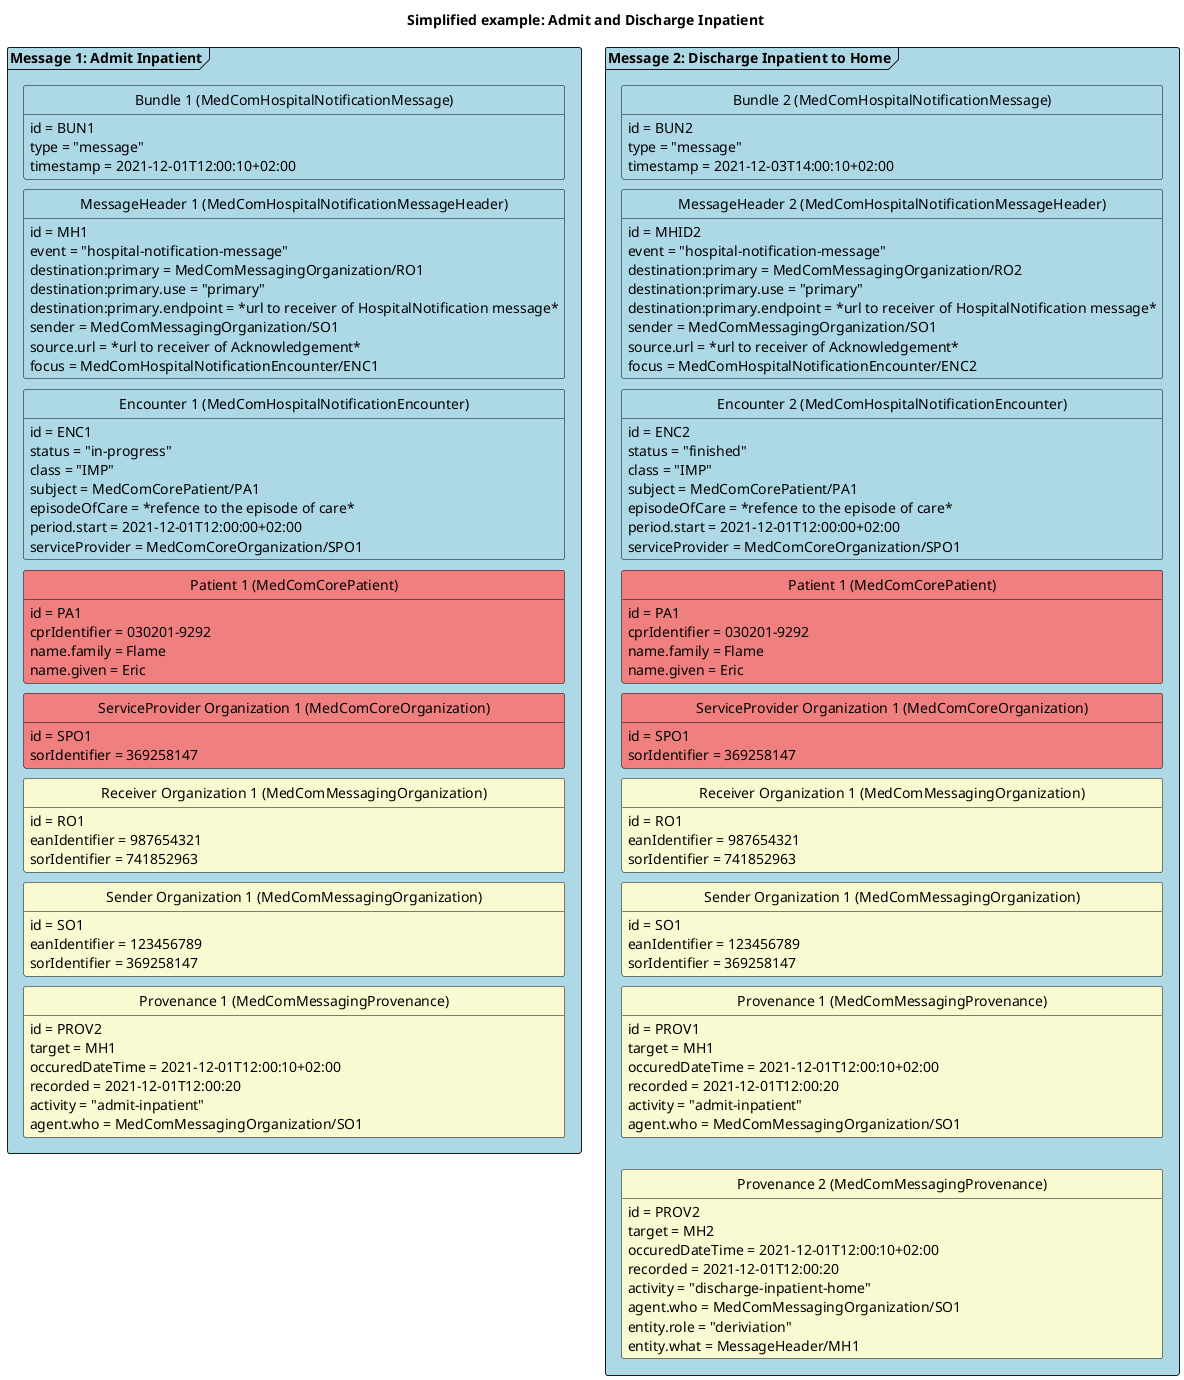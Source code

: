 @startuml HNAdmitFinish

'layout
skinparam class {
    BackgroundColor White
    BorderColor Black
    ArrowColor Black
  }
hide circle
hide empty members
skinparam SameClassWidth true
skinparam Ranksep 10


'title
title Simplified example: Admit and Discharge Inpatient

'Message 1: Admit inpatient
package "Message 1: Admit Inpatient" as admit <<Frame>> #LightBlue{
    class "Bundle 1 (MedComHospitalNotificationMessage)" as admitB #LightBlue{
        id = BUN1
        type = "message"
        timestamp = 2021-12-01T12:00:10+02:00
    }
    class "MessageHeader 1 (MedComHospitalNotificationMessageHeader)" as admitMH #LightBlue{
        id = MH1
        event = "hospital-notification-message"
        destination:primary = MedComMessagingOrganization/RO1
        destination:primary.use = "primary"
        destination:primary.endpoint = *url to receiver of HospitalNotification message*
        sender = MedComMessagingOrganization/SO1
        source.url = *url to receiver of Acknowledgement*
        focus = MedComHospitalNotificationEncounter/ENC1
    }
    class "Encounter 1 (MedComHospitalNotificationEncounter)" as admitENC #LightBlue{
        id = ENC1
        status = "in-progress"
        class = "IMP"
        subject = MedComCorePatient/PA1
        episodeOfCare = *refence to the episode of care*
        period.start = 2021-12-01T12:00:00+02:00
        serviceProvider = MedComCoreOrganization/SPO1
    }
    class "Patient 1 (MedComCorePatient)" as admitPT #LightCoral{
        id = PA1
        cprIdentifier = 030201-9292
        name.family = Flame
        name.given = Eric
    }
    class "ServiceProvider Organization 1 (MedComCoreOrganization)" as admitSPOrg #LightCoral{
        id = SPO1
        sorIdentifier = 369258147
    }
    class "Receiver Organization 1 (MedComMessagingOrganization)" as admitROrg #LightGoldenRodYellow{
        id = RO1
        eanIdentifier = 987654321
        sorIdentifier = 741852963
    }
    class "Sender Organization 1 (MedComMessagingOrganization)" as admitSOrg #LightGoldenRodYellow{
        id = SO1
        eanIdentifier = 123456789
        sorIdentifier = 369258147
    }
    class "Provenance 1 (MedComMessagingProvenance)" as admitPRO #LightGoldenRodYellow{
        id = PROV2
        target = MH1
        occuredDateTime = 2021-12-01T12:00:10+02:00
        recorded = 2021-12-01T12:00:20
        activity = "admit-inpatient"
        agent.who = MedComMessagingOrganization/SO1
    }

admitB -[hidden]- admitMH
admitMH -[hidden]- admitENC
admitENC-[hidden]-admitPT
admitPT-[hidden]-admitSPOrg
admitSPOrg-[hidden]-admitROrg
admitROrg-[hidden]-admitSOrg
admitSOrg-[hidden]-admitPRO
}

'Message 2: Finished inpatient
package "Message 2: Discharge Inpatient to Home" as finished <<Frame>> #LightBlue{
    class "Bundle 2 (MedComHospitalNotificationMessage)" as finishedB #LightBlue{
        id = BUN2
        type = "message"
        timestamp = 2021-12-03T14:00:10+02:00
    }
    class "MessageHeader 2 (MedComHospitalNotificationMessageHeader)" as finishedMH #LightBlue{
        id = MHID2
        event = "hospital-notification-message"
        destination:primary = MedComMessagingOrganization/RO2
        destination:primary.use = "primary"
        destination:primary.endpoint = *url to receiver of HospitalNotification message*
        sender = MedComMessagingOrganization/SO1
        source.url = *url to receiver of Acknowledgement*
        focus = MedComHospitalNotificationEncounter/ENC2
    }
    class "Encounter 2 (MedComHospitalNotificationEncounter)" as finishedENC #LightBlue{
        id = ENC2
        status = "finished"
        class = "IMP"
        subject = MedComCorePatient/PA1
        episodeOfCare = *refence to the episode of care*
        period.start = 2021-12-01T12:00:00+02:00
        serviceProvider = MedComCoreOrganization/SPO1
    }
    class "Patient 1 (MedComCorePatient)" as finishedPT #LightCoral{
        id = PA1
        cprIdentifier = 030201-9292
        name.family = Flame
        name.given = Eric
    }
    class "ServiceProvider Organization 1 (MedComCoreOrganization)" as finishedSPOrg #LightCoral{
        id = SPO1 
        sorIdentifier = 369258147
    }    
    class "Receiver Organization 1 (MedComMessagingOrganization)" as finishedROrg #LightGoldenRodYellow{
        id = RO1
        eanIdentifier = 987654321
        sorIdentifier = 741852963
    }
    class "Sender Organization 1 (MedComMessagingOrganization)" as finishedSOrg #LightGoldenRodYellow{
        id = SO1
        eanIdentifier = 123456789
        sorIdentifier = 369258147
    }    
    class "Provenance 1 (MedComMessagingProvenance)" as admitfinishedPRO #LightGoldenRodYellow{
        id = PROV1
        target = MH1
        occuredDateTime = 2021-12-01T12:00:10+02:00
        recorded = 2021-12-01T12:00:20
        activity = "admit-inpatient"
        agent.who = MedComMessagingOrganization/SO1
    }
    class "Provenance 2 (MedComMessagingProvenance)" as finishedPRO #LightGoldenRodYellow{
        id = PROV2        
        target = MH2
        occuredDateTime = 2021-12-01T12:00:10+02:00
        recorded = 2021-12-01T12:00:20
        activity = "discharge-inpatient-home"
        agent.who = MedComMessagingOrganization/SO1
        entity.role = "deriviation"
        entity.what = MessageHeader/MH1
    }
finishedB-[hidden]-finishedMH
finishedMH-[hidden]-finishedENC
finishedENC-[hidden]-finishedPT
finishedPT-[hidden]-finishedSPOrg
finishedSPOrg-[hidden]-finishedROrg
finishedROrg-[hidden]-finishedSOrg
finishedSOrg-[hidden]-admitfinishedPRO
admitfinishedPRO-[hidden]-finishedPRO

}

' pile mellem de to beskeder
' admit --> finished


@enduml

